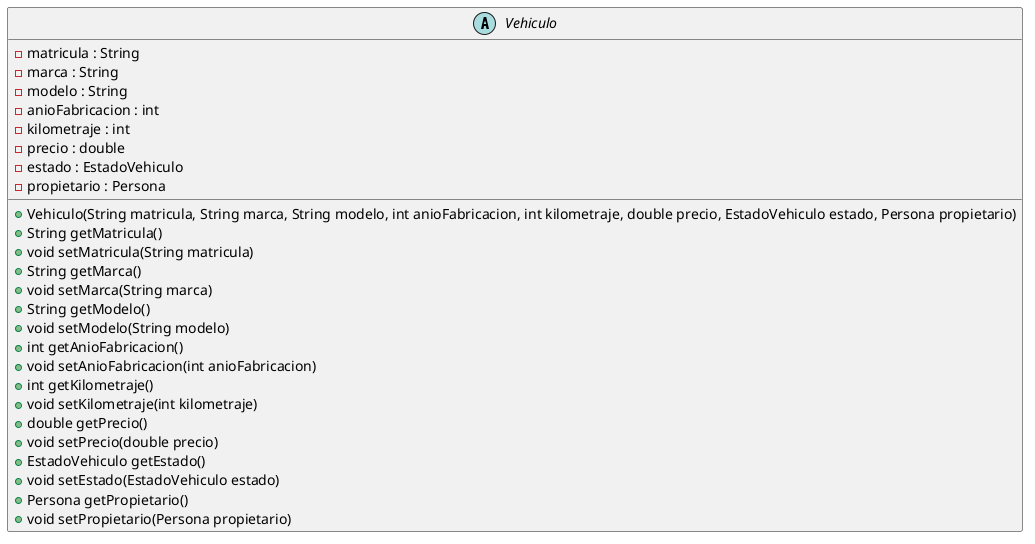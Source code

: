 @startuml
abstract class Vehiculo {
-matricula : String
-marca : String
-modelo : String
-anioFabricacion : int
-kilometraje : int
-precio : double
-estado : EstadoVehiculo
-propietario : Persona

+Vehiculo(String matricula, String marca, String modelo, int anioFabricacion, int kilometraje, double precio, EstadoVehiculo estado, Persona propietario)
+String getMatricula()
+void setMatricula(String matricula)
+String getMarca()
+void setMarca(String marca)
+String getModelo()
+void setModelo(String modelo)
+int getAnioFabricacion()
+void setAnioFabricacion(int anioFabricacion)
+int getKilometraje()
+void setKilometraje(int kilometraje)
+double getPrecio()
+void setPrecio(double precio)
+EstadoVehiculo getEstado()
+void setEstado(EstadoVehiculo estado)
+Persona getPropietario()
+void setPropietario(Persona propietario)

}
@enduml
